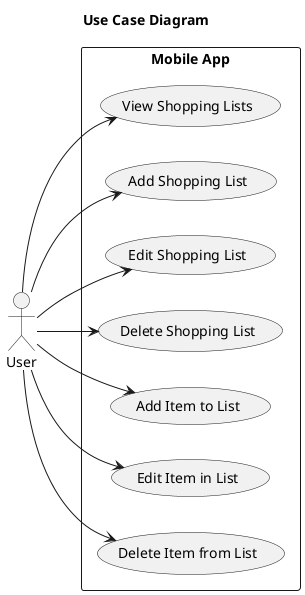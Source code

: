 @startuml
title : Use Case Diagram

left to right direction
actor User as "User"
rectangle "Mobile App" {
  usecase "View Shopping Lists" as ViewShoppingLists
  usecase "Add Shopping List" as AddShoppingList
  usecase "Edit Shopping List" as EditShoppingList
  usecase "Delete Shopping List" as DeleteShoppingList
  usecase "Add Item to List" as AddItem
  usecase "Edit Item in List" as EditItem
  usecase "Delete Item from List" as DeleteItem

  User --> ViewShoppingLists
  User --> AddShoppingList
  User --> EditShoppingList
  User --> DeleteShoppingList
  User --> AddItem
  User --> EditItem
  User --> DeleteItem
}
@enduml

